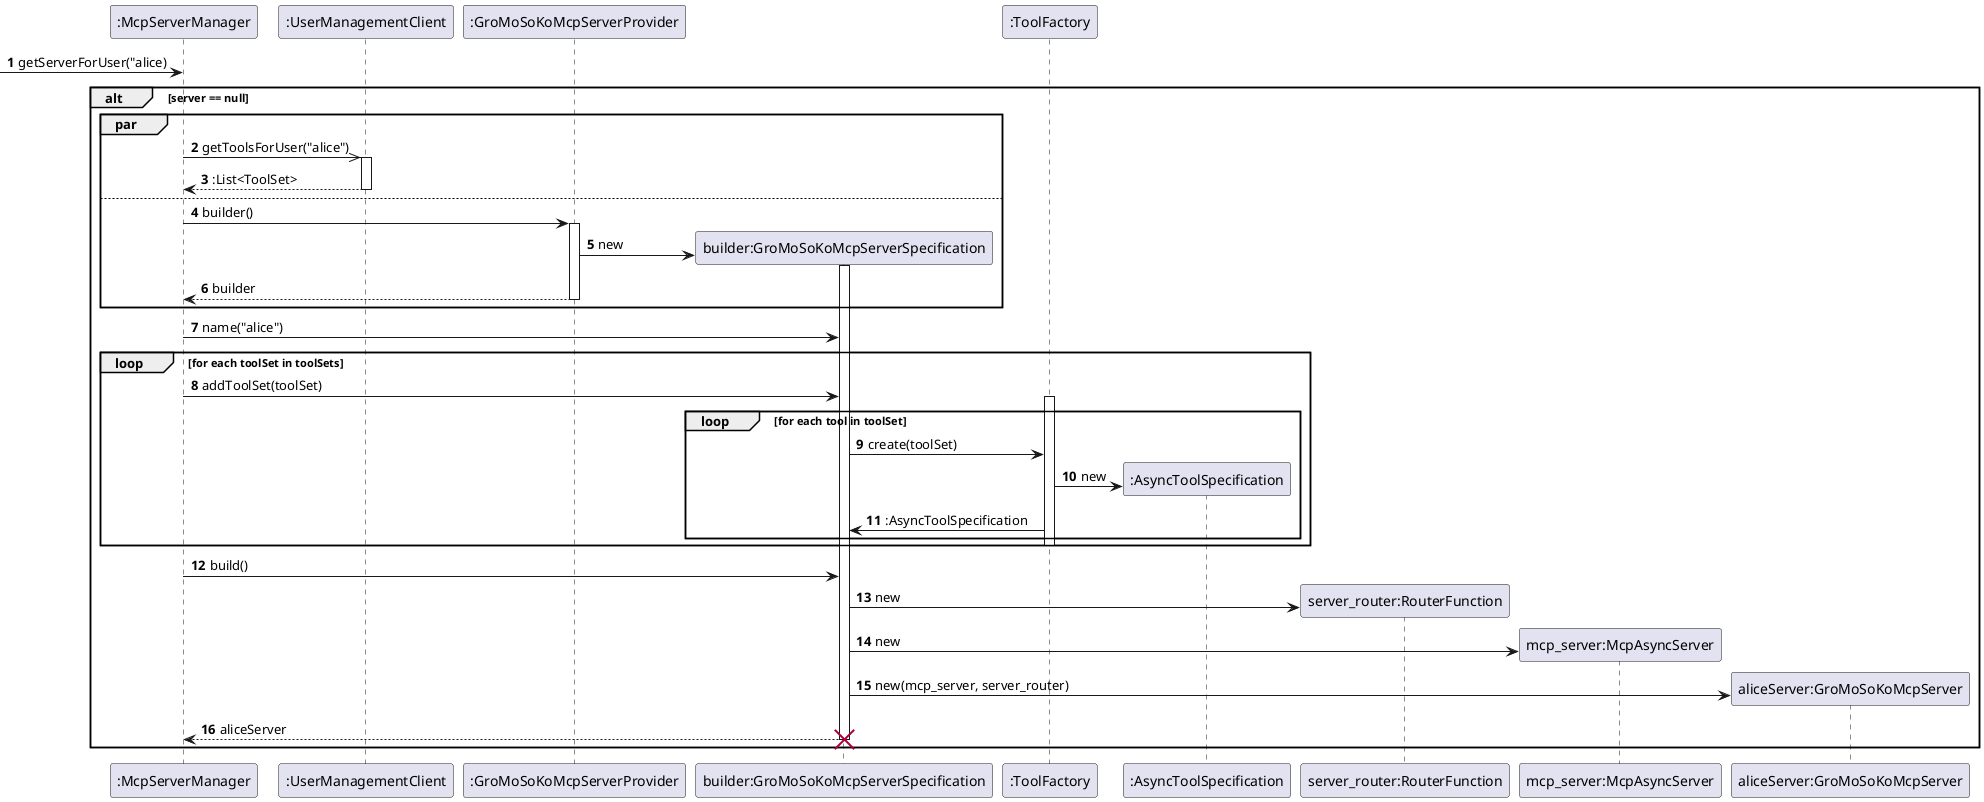 @startuml
autonumber

participant manager as ":McpServerManager"
participant user as ":UserManagementClient"
participant provider as ":GroMoSoKoMcpServerProvider"

-> manager: getServerForUser("alice)
alt server == null
    par
        manager ->> user: getToolsForUser("alice")
        activate user
        manager <-- user: :List<ToolSet>
        deactivate user
    else
        manager -> provider: builder()
        activate provider
        create participant builder as "builder:GroMoSoKoMcpServerSpecification"
        provider -> builder: new
        activate builder
        manager <-- provider: builder
        deactivate provider
    end



    manager -> builder: name("alice")

    participant tool_factory as ":ToolFactory"

    loop for each toolSet in toolSets
        manager -> builder: addToolSet(toolSet)
        activate tool_factory
        loop for each tool in toolSet
            builder -> tool_factory: create(toolSet)
            create participant tool as ":AsyncToolSpecification"
            tool_factory -> tool: new
            builder <- tool_factory: :AsyncToolSpecification
        end
            deactivate tool_factory
    end

    manager -> builder: build()

    create participant server_router as "server_router:RouterFunction"
    builder -> server_router : new
    create participant mcp_server as "mcp_server:McpAsyncServer"
    builder -> mcp_server : new

    create participant alice_server as "aliceServer:GroMoSoKoMcpServer"
    builder -> alice_server: new(mcp_server, server_router)
    manager <-- builder: aliceServer

    destroy builder
end
@enduml